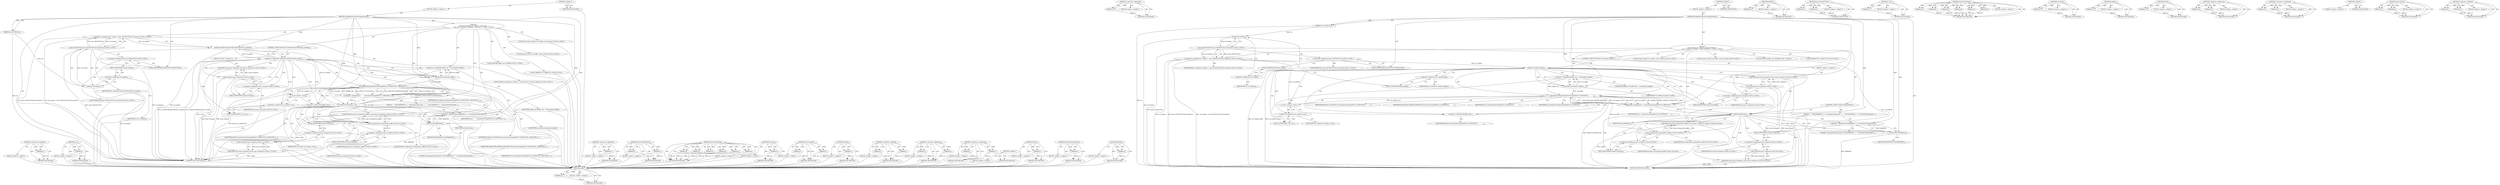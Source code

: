 digraph "FAILED" {
vulnerable_120 [label=<(METHOD,empty)>];
vulnerable_121 [label=<(PARAM,p1)>];
vulnerable_122 [label=<(BLOCK,&lt;empty&gt;,&lt;empty&gt;)>];
vulnerable_123 [label=<(METHOD_RETURN,ANY)>];
vulnerable_146 [label=<(METHOD,&lt;operator&gt;.addressOf)>];
vulnerable_147 [label=<(PARAM,p1)>];
vulnerable_148 [label=<(BLOCK,&lt;empty&gt;,&lt;empty&gt;)>];
vulnerable_149 [label=<(METHOD_RETURN,ANY)>];
vulnerable_6 [label=<(METHOD,&lt;global&gt;)<SUB>1</SUB>>];
vulnerable_7 [label=<(BLOCK,&lt;empty&gt;,&lt;empty&gt;)<SUB>1</SUB>>];
vulnerable_8 [label=<(METHOD,GetAppForProtocolUsingAssocQuery)<SUB>1</SUB>>];
vulnerable_9 [label=<(PARAM,const GURL&amp; url)<SUB>1</SUB>>];
vulnerable_10 [label="<(BLOCK,{
  base::string16 url_scheme = base::ASCIIToUT...,{
  base::string16 url_scheme = base::ASCIIToUT...)<SUB>1</SUB>>"];
vulnerable_11 [label="<(LOCAL,base.string16 url_scheme: base.string16)<SUB>2</SUB>>"];
vulnerable_12 [label="<(&lt;operator&gt;.assignment,url_scheme = base::ASCIIToUTF16(url.scheme()))<SUB>2</SUB>>"];
vulnerable_13 [label="<(IDENTIFIER,url_scheme,url_scheme = base::ASCIIToUTF16(url.scheme()))<SUB>2</SUB>>"];
vulnerable_14 [label="<(base.ASCIIToUTF16,base::ASCIIToUTF16(url.scheme()))<SUB>2</SUB>>"];
vulnerable_15 [label="<(&lt;operator&gt;.fieldAccess,base::ASCIIToUTF16)<SUB>2</SUB>>"];
vulnerable_16 [label="<(IDENTIFIER,base,base::ASCIIToUTF16(url.scheme()))<SUB>2</SUB>>"];
vulnerable_17 [label=<(FIELD_IDENTIFIER,ASCIIToUTF16,ASCIIToUTF16)<SUB>2</SUB>>];
vulnerable_18 [label=<(scheme,url.scheme())<SUB>2</SUB>>];
vulnerable_19 [label=<(&lt;operator&gt;.fieldAccess,url.scheme)<SUB>2</SUB>>];
vulnerable_20 [label=<(IDENTIFIER,url,url.scheme())<SUB>2</SUB>>];
vulnerable_21 [label=<(FIELD_IDENTIFIER,scheme,scheme)<SUB>2</SUB>>];
vulnerable_22 [label=<(CONTROL_STRUCTURE,IF,if (url_scheme.empty()))<SUB>3</SUB>>];
vulnerable_23 [label=<(empty,url_scheme.empty())<SUB>3</SUB>>];
vulnerable_24 [label=<(&lt;operator&gt;.fieldAccess,url_scheme.empty)<SUB>3</SUB>>];
vulnerable_25 [label=<(IDENTIFIER,url_scheme,url_scheme.empty())<SUB>3</SUB>>];
vulnerable_26 [label=<(FIELD_IDENTIFIER,empty,empty)<SUB>3</SUB>>];
vulnerable_27 [label=<(BLOCK,&lt;empty&gt;,&lt;empty&gt;)<SUB>4</SUB>>];
vulnerable_28 [label="<(RETURN,return base::string16();,return base::string16();)<SUB>4</SUB>>"];
vulnerable_29 [label="<(base.string16,base::string16())<SUB>4</SUB>>"];
vulnerable_30 [label="<(&lt;operator&gt;.fieldAccess,base::string16)<SUB>4</SUB>>"];
vulnerable_31 [label="<(IDENTIFIER,base,base::string16())<SUB>4</SUB>>"];
vulnerable_32 [label=<(FIELD_IDENTIFIER,string16,string16)<SUB>4</SUB>>];
vulnerable_33 [label="<(LOCAL,wchar_t[1024] out_buffer: wchar_t[1024])<SUB>6</SUB>>"];
vulnerable_34 [label="<(LOCAL,DWORD buffer_size: DWORD)<SUB>7</SUB>>"];
vulnerable_35 [label=<(&lt;operator&gt;.assignment,buffer_size = arraysize(out_buffer))<SUB>7</SUB>>];
vulnerable_36 [label=<(IDENTIFIER,buffer_size,buffer_size = arraysize(out_buffer))<SUB>7</SUB>>];
vulnerable_37 [label=<(arraysize,arraysize(out_buffer))<SUB>7</SUB>>];
vulnerable_38 [label=<(IDENTIFIER,out_buffer,arraysize(out_buffer))<SUB>7</SUB>>];
vulnerable_39 [label="<(LOCAL,HRESULT hr: HRESULT)<SUB>8</SUB>>"];
vulnerable_40 [label=<(&lt;operator&gt;.assignment,hr = AssocQueryString(ASSOCF_IS_PROTOCOL,
     ...)<SUB>8</SUB>>];
vulnerable_41 [label=<(IDENTIFIER,hr,hr = AssocQueryString(ASSOCF_IS_PROTOCOL,
     ...)<SUB>8</SUB>>];
vulnerable_42 [label=<(AssocQueryString,AssocQueryString(ASSOCF_IS_PROTOCOL,
          ...)<SUB>8</SUB>>];
vulnerable_43 [label=<(IDENTIFIER,ASSOCF_IS_PROTOCOL,AssocQueryString(ASSOCF_IS_PROTOCOL,
          ...)<SUB>8</SUB>>];
vulnerable_44 [label=<(IDENTIFIER,ASSOCSTR_FRIENDLYAPPNAME,AssocQueryString(ASSOCF_IS_PROTOCOL,
          ...)<SUB>9</SUB>>];
vulnerable_45 [label=<(c_str,url_scheme.c_str())<SUB>10</SUB>>];
vulnerable_46 [label=<(&lt;operator&gt;.fieldAccess,url_scheme.c_str)<SUB>10</SUB>>];
vulnerable_47 [label=<(IDENTIFIER,url_scheme,url_scheme.c_str())<SUB>10</SUB>>];
vulnerable_48 [label=<(FIELD_IDENTIFIER,c_str,c_str)<SUB>10</SUB>>];
vulnerable_49 [label=<(IDENTIFIER,NULL,AssocQueryString(ASSOCF_IS_PROTOCOL,
          ...)<SUB>11</SUB>>];
vulnerable_50 [label=<(IDENTIFIER,out_buffer,AssocQueryString(ASSOCF_IS_PROTOCOL,
          ...)<SUB>12</SUB>>];
vulnerable_51 [label=<(&lt;operator&gt;.addressOf,&amp;buffer_size)<SUB>13</SUB>>];
vulnerable_52 [label=<(IDENTIFIER,buffer_size,AssocQueryString(ASSOCF_IS_PROTOCOL,
          ...)<SUB>13</SUB>>];
vulnerable_53 [label=<(CONTROL_STRUCTURE,IF,if (FAILED(hr)))<SUB>14</SUB>>];
vulnerable_54 [label=<(FAILED,FAILED(hr))<SUB>14</SUB>>];
vulnerable_55 [label=<(IDENTIFIER,hr,FAILED(hr))<SUB>14</SUB>>];
vulnerable_56 [label=<(BLOCK,{
     DLOG(WARNING) &lt;&lt; &quot;AssocQueryString faile...,{
     DLOG(WARNING) &lt;&lt; &quot;AssocQueryString faile...)<SUB>14</SUB>>];
vulnerable_57 [label=<(&lt;operator&gt;.shiftLeft,DLOG(WARNING) &lt;&lt; &quot;AssocQueryString failed!&quot;)<SUB>15</SUB>>];
vulnerable_58 [label=<(DLOG,DLOG(WARNING))<SUB>15</SUB>>];
vulnerable_59 [label=<(IDENTIFIER,WARNING,DLOG(WARNING))<SUB>15</SUB>>];
vulnerable_60 [label=<(LITERAL,&quot;AssocQueryString failed!&quot;,DLOG(WARNING) &lt;&lt; &quot;AssocQueryString failed!&quot;)<SUB>15</SUB>>];
vulnerable_61 [label="<(RETURN,return base::string16();,return base::string16();)<SUB>16</SUB>>"];
vulnerable_62 [label="<(base.string16,base::string16())<SUB>16</SUB>>"];
vulnerable_63 [label="<(&lt;operator&gt;.fieldAccess,base::string16)<SUB>16</SUB>>"];
vulnerable_64 [label="<(IDENTIFIER,base,base::string16())<SUB>16</SUB>>"];
vulnerable_65 [label=<(FIELD_IDENTIFIER,string16,string16)<SUB>16</SUB>>];
vulnerable_66 [label="<(RETURN,return base::string16(out_buffer);,return base::string16(out_buffer);)<SUB>18</SUB>>"];
vulnerable_67 [label="<(base.string16,base::string16(out_buffer))<SUB>18</SUB>>"];
vulnerable_68 [label="<(&lt;operator&gt;.fieldAccess,base::string16)<SUB>18</SUB>>"];
vulnerable_69 [label="<(IDENTIFIER,base,base::string16(out_buffer))<SUB>18</SUB>>"];
vulnerable_70 [label=<(FIELD_IDENTIFIER,string16,string16)<SUB>18</SUB>>];
vulnerable_71 [label="<(IDENTIFIER,out_buffer,base::string16(out_buffer))<SUB>18</SUB>>"];
vulnerable_72 [label=<(METHOD_RETURN,string16)<SUB>1</SUB>>];
vulnerable_74 [label=<(METHOD_RETURN,ANY)<SUB>1</SUB>>];
vulnerable_150 [label=<(METHOD,FAILED)>];
vulnerable_151 [label=<(PARAM,p1)>];
vulnerable_152 [label=<(BLOCK,&lt;empty&gt;,&lt;empty&gt;)>];
vulnerable_153 [label=<(METHOD_RETURN,ANY)>];
vulnerable_106 [label=<(METHOD,base.ASCIIToUTF16)>];
vulnerable_107 [label=<(PARAM,p1)>];
vulnerable_108 [label=<(PARAM,p2)>];
vulnerable_109 [label=<(BLOCK,&lt;empty&gt;,&lt;empty&gt;)>];
vulnerable_110 [label=<(METHOD_RETURN,ANY)>];
vulnerable_142 [label=<(METHOD,c_str)>];
vulnerable_143 [label=<(PARAM,p1)>];
vulnerable_144 [label=<(BLOCK,&lt;empty&gt;,&lt;empty&gt;)>];
vulnerable_145 [label=<(METHOD_RETURN,ANY)>];
vulnerable_133 [label=<(METHOD,AssocQueryString)>];
vulnerable_134 [label=<(PARAM,p1)>];
vulnerable_135 [label=<(PARAM,p2)>];
vulnerable_136 [label=<(PARAM,p3)>];
vulnerable_137 [label=<(PARAM,p4)>];
vulnerable_138 [label=<(PARAM,p5)>];
vulnerable_139 [label=<(PARAM,p6)>];
vulnerable_140 [label=<(BLOCK,&lt;empty&gt;,&lt;empty&gt;)>];
vulnerable_141 [label=<(METHOD_RETURN,ANY)>];
vulnerable_129 [label=<(METHOD,arraysize)>];
vulnerable_130 [label=<(PARAM,p1)>];
vulnerable_131 [label=<(BLOCK,&lt;empty&gt;,&lt;empty&gt;)>];
vulnerable_132 [label=<(METHOD_RETURN,ANY)>];
vulnerable_116 [label=<(METHOD,scheme)>];
vulnerable_117 [label=<(PARAM,p1)>];
vulnerable_118 [label=<(BLOCK,&lt;empty&gt;,&lt;empty&gt;)>];
vulnerable_119 [label=<(METHOD_RETURN,ANY)>];
vulnerable_159 [label=<(METHOD,DLOG)>];
vulnerable_160 [label=<(PARAM,p1)>];
vulnerable_161 [label=<(BLOCK,&lt;empty&gt;,&lt;empty&gt;)>];
vulnerable_162 [label=<(METHOD_RETURN,ANY)>];
vulnerable_111 [label=<(METHOD,&lt;operator&gt;.fieldAccess)>];
vulnerable_112 [label=<(PARAM,p1)>];
vulnerable_113 [label=<(PARAM,p2)>];
vulnerable_114 [label=<(BLOCK,&lt;empty&gt;,&lt;empty&gt;)>];
vulnerable_115 [label=<(METHOD_RETURN,ANY)>];
vulnerable_101 [label=<(METHOD,&lt;operator&gt;.assignment)>];
vulnerable_102 [label=<(PARAM,p1)>];
vulnerable_103 [label=<(PARAM,p2)>];
vulnerable_104 [label=<(BLOCK,&lt;empty&gt;,&lt;empty&gt;)>];
vulnerable_105 [label=<(METHOD_RETURN,ANY)>];
vulnerable_95 [label=<(METHOD,&lt;global&gt;)<SUB>1</SUB>>];
vulnerable_96 [label=<(BLOCK,&lt;empty&gt;,&lt;empty&gt;)>];
vulnerable_97 [label=<(METHOD_RETURN,ANY)>];
vulnerable_124 [label=<(METHOD,base.string16)>];
vulnerable_125 [label=<(PARAM,p1)>];
vulnerable_126 [label=<(PARAM,p2)>];
vulnerable_127 [label=<(BLOCK,&lt;empty&gt;,&lt;empty&gt;)>];
vulnerable_128 [label=<(METHOD_RETURN,ANY)>];
vulnerable_154 [label=<(METHOD,&lt;operator&gt;.shiftLeft)>];
vulnerable_155 [label=<(PARAM,p1)>];
vulnerable_156 [label=<(PARAM,p2)>];
vulnerable_157 [label=<(BLOCK,&lt;empty&gt;,&lt;empty&gt;)>];
vulnerable_158 [label=<(METHOD_RETURN,ANY)>];
fixed_119 [label=<(METHOD,&lt;operator&gt;.logicalNot)>];
fixed_120 [label=<(PARAM,p1)>];
fixed_121 [label=<(BLOCK,&lt;empty&gt;,&lt;empty&gt;)>];
fixed_122 [label=<(METHOD_RETURN,ANY)>];
fixed_145 [label=<(METHOD,c_str)>];
fixed_146 [label=<(PARAM,p1)>];
fixed_147 [label=<(BLOCK,&lt;empty&gt;,&lt;empty&gt;)>];
fixed_148 [label=<(METHOD_RETURN,ANY)>];
fixed_6 [label=<(METHOD,&lt;global&gt;)<SUB>1</SUB>>];
fixed_7 [label=<(BLOCK,&lt;empty&gt;,&lt;empty&gt;)<SUB>1</SUB>>];
fixed_8 [label=<(METHOD,GetAppForProtocolUsingAssocQuery)<SUB>1</SUB>>];
fixed_9 [label=<(PARAM,const GURL&amp; url)<SUB>1</SUB>>];
fixed_10 [label="<(BLOCK,{
  const base::string16 url_scheme = base::ASC...,{
  const base::string16 url_scheme = base::ASC...)<SUB>1</SUB>>"];
fixed_11 [label="<(LOCAL,const base.string16 url_scheme: base.string16)<SUB>2</SUB>>"];
fixed_12 [label="<(&lt;operator&gt;.assignment,url_scheme = base::ASCIIToUTF16(url.scheme()))<SUB>2</SUB>>"];
fixed_13 [label="<(IDENTIFIER,url_scheme,url_scheme = base::ASCIIToUTF16(url.scheme()))<SUB>2</SUB>>"];
fixed_14 [label="<(base.ASCIIToUTF16,base::ASCIIToUTF16(url.scheme()))<SUB>2</SUB>>"];
fixed_15 [label="<(&lt;operator&gt;.fieldAccess,base::ASCIIToUTF16)<SUB>2</SUB>>"];
fixed_16 [label="<(IDENTIFIER,base,base::ASCIIToUTF16(url.scheme()))<SUB>2</SUB>>"];
fixed_17 [label=<(FIELD_IDENTIFIER,ASCIIToUTF16,ASCIIToUTF16)<SUB>2</SUB>>];
fixed_18 [label=<(scheme,url.scheme())<SUB>2</SUB>>];
fixed_19 [label=<(&lt;operator&gt;.fieldAccess,url.scheme)<SUB>2</SUB>>];
fixed_20 [label=<(IDENTIFIER,url,url.scheme())<SUB>2</SUB>>];
fixed_21 [label=<(FIELD_IDENTIFIER,scheme,scheme)<SUB>2</SUB>>];
fixed_22 [label=<(CONTROL_STRUCTURE,IF,if (!IsValidCustomProtocol(url_scheme)))<SUB>3</SUB>>];
fixed_23 [label=<(&lt;operator&gt;.logicalNot,!IsValidCustomProtocol(url_scheme))<SUB>3</SUB>>];
fixed_24 [label=<(IsValidCustomProtocol,IsValidCustomProtocol(url_scheme))<SUB>3</SUB>>];
fixed_25 [label=<(IDENTIFIER,url_scheme,IsValidCustomProtocol(url_scheme))<SUB>3</SUB>>];
fixed_26 [label=<(BLOCK,&lt;empty&gt;,&lt;empty&gt;)<SUB>4</SUB>>];
fixed_27 [label="<(RETURN,return base::string16();,return base::string16();)<SUB>4</SUB>>"];
fixed_28 [label="<(base.string16,base::string16())<SUB>4</SUB>>"];
fixed_29 [label="<(&lt;operator&gt;.fieldAccess,base::string16)<SUB>4</SUB>>"];
fixed_30 [label="<(IDENTIFIER,base,base::string16())<SUB>4</SUB>>"];
fixed_31 [label=<(FIELD_IDENTIFIER,string16,string16)<SUB>4</SUB>>];
fixed_32 [label="<(LOCAL,wchar_t[1024] out_buffer: wchar_t[1024])<SUB>6</SUB>>"];
fixed_33 [label="<(LOCAL,DWORD buffer_size: DWORD)<SUB>7</SUB>>"];
fixed_34 [label=<(&lt;operator&gt;.assignment,buffer_size = arraysize(out_buffer))<SUB>7</SUB>>];
fixed_35 [label=<(IDENTIFIER,buffer_size,buffer_size = arraysize(out_buffer))<SUB>7</SUB>>];
fixed_36 [label=<(arraysize,arraysize(out_buffer))<SUB>7</SUB>>];
fixed_37 [label=<(IDENTIFIER,out_buffer,arraysize(out_buffer))<SUB>7</SUB>>];
fixed_38 [label="<(LOCAL,HRESULT hr: HRESULT)<SUB>8</SUB>>"];
fixed_39 [label=<(&lt;operator&gt;.assignment,hr =
      AssocQueryString(ASSOCF_IS_PROTOCOL,...)<SUB>8</SUB>>];
fixed_40 [label=<(IDENTIFIER,hr,hr =
      AssocQueryString(ASSOCF_IS_PROTOCOL,...)<SUB>8</SUB>>];
fixed_41 [label=<(AssocQueryString,AssocQueryString(ASSOCF_IS_PROTOCOL, ASSOCSTR_F...)<SUB>9</SUB>>];
fixed_42 [label=<(IDENTIFIER,ASSOCF_IS_PROTOCOL,AssocQueryString(ASSOCF_IS_PROTOCOL, ASSOCSTR_F...)<SUB>9</SUB>>];
fixed_43 [label=<(IDENTIFIER,ASSOCSTR_FRIENDLYAPPNAME,AssocQueryString(ASSOCF_IS_PROTOCOL, ASSOCSTR_F...)<SUB>9</SUB>>];
fixed_44 [label=<(c_str,url_scheme.c_str())<SUB>10</SUB>>];
fixed_45 [label=<(&lt;operator&gt;.fieldAccess,url_scheme.c_str)<SUB>10</SUB>>];
fixed_46 [label=<(IDENTIFIER,url_scheme,url_scheme.c_str())<SUB>10</SUB>>];
fixed_47 [label=<(FIELD_IDENTIFIER,c_str,c_str)<SUB>10</SUB>>];
fixed_48 [label=<(IDENTIFIER,NULL,AssocQueryString(ASSOCF_IS_PROTOCOL, ASSOCSTR_F...)<SUB>10</SUB>>];
fixed_49 [label=<(IDENTIFIER,out_buffer,AssocQueryString(ASSOCF_IS_PROTOCOL, ASSOCSTR_F...)<SUB>10</SUB>>];
fixed_50 [label=<(&lt;operator&gt;.addressOf,&amp;buffer_size)<SUB>10</SUB>>];
fixed_51 [label=<(IDENTIFIER,buffer_size,AssocQueryString(ASSOCF_IS_PROTOCOL, ASSOCSTR_F...)<SUB>10</SUB>>];
fixed_52 [label=<(CONTROL_STRUCTURE,IF,if (FAILED(hr)))<SUB>11</SUB>>];
fixed_53 [label=<(FAILED,FAILED(hr))<SUB>11</SUB>>];
fixed_54 [label=<(IDENTIFIER,hr,FAILED(hr))<SUB>11</SUB>>];
fixed_55 [label=<(BLOCK,{
     DLOG(WARNING) &lt;&lt; &quot;AssocQueryString faile...,{
     DLOG(WARNING) &lt;&lt; &quot;AssocQueryString faile...)<SUB>11</SUB>>];
fixed_56 [label=<(&lt;operator&gt;.shiftLeft,DLOG(WARNING) &lt;&lt; &quot;AssocQueryString failed!&quot;)<SUB>12</SUB>>];
fixed_57 [label=<(DLOG,DLOG(WARNING))<SUB>12</SUB>>];
fixed_58 [label=<(IDENTIFIER,WARNING,DLOG(WARNING))<SUB>12</SUB>>];
fixed_59 [label=<(LITERAL,&quot;AssocQueryString failed!&quot;,DLOG(WARNING) &lt;&lt; &quot;AssocQueryString failed!&quot;)<SUB>12</SUB>>];
fixed_60 [label="<(RETURN,return base::string16();,return base::string16();)<SUB>13</SUB>>"];
fixed_61 [label="<(base.string16,base::string16())<SUB>13</SUB>>"];
fixed_62 [label="<(&lt;operator&gt;.fieldAccess,base::string16)<SUB>13</SUB>>"];
fixed_63 [label="<(IDENTIFIER,base,base::string16())<SUB>13</SUB>>"];
fixed_64 [label=<(FIELD_IDENTIFIER,string16,string16)<SUB>13</SUB>>];
fixed_65 [label="<(RETURN,return base::string16(out_buffer);,return base::string16(out_buffer);)<SUB>15</SUB>>"];
fixed_66 [label="<(base.string16,base::string16(out_buffer))<SUB>15</SUB>>"];
fixed_67 [label="<(&lt;operator&gt;.fieldAccess,base::string16)<SUB>15</SUB>>"];
fixed_68 [label="<(IDENTIFIER,base,base::string16(out_buffer))<SUB>15</SUB>>"];
fixed_69 [label=<(FIELD_IDENTIFIER,string16,string16)<SUB>15</SUB>>];
fixed_70 [label="<(IDENTIFIER,out_buffer,base::string16(out_buffer))<SUB>15</SUB>>"];
fixed_71 [label=<(METHOD_RETURN,string16)<SUB>1</SUB>>];
fixed_73 [label=<(METHOD_RETURN,ANY)<SUB>1</SUB>>];
fixed_149 [label=<(METHOD,&lt;operator&gt;.addressOf)>];
fixed_150 [label=<(PARAM,p1)>];
fixed_151 [label=<(BLOCK,&lt;empty&gt;,&lt;empty&gt;)>];
fixed_152 [label=<(METHOD_RETURN,ANY)>];
fixed_105 [label=<(METHOD,base.ASCIIToUTF16)>];
fixed_106 [label=<(PARAM,p1)>];
fixed_107 [label=<(PARAM,p2)>];
fixed_108 [label=<(BLOCK,&lt;empty&gt;,&lt;empty&gt;)>];
fixed_109 [label=<(METHOD_RETURN,ANY)>];
fixed_136 [label=<(METHOD,AssocQueryString)>];
fixed_137 [label=<(PARAM,p1)>];
fixed_138 [label=<(PARAM,p2)>];
fixed_139 [label=<(PARAM,p3)>];
fixed_140 [label=<(PARAM,p4)>];
fixed_141 [label=<(PARAM,p5)>];
fixed_142 [label=<(PARAM,p6)>];
fixed_143 [label=<(BLOCK,&lt;empty&gt;,&lt;empty&gt;)>];
fixed_144 [label=<(METHOD_RETURN,ANY)>];
fixed_132 [label=<(METHOD,arraysize)>];
fixed_133 [label=<(PARAM,p1)>];
fixed_134 [label=<(BLOCK,&lt;empty&gt;,&lt;empty&gt;)>];
fixed_135 [label=<(METHOD_RETURN,ANY)>];
fixed_127 [label=<(METHOD,base.string16)>];
fixed_128 [label=<(PARAM,p1)>];
fixed_129 [label=<(PARAM,p2)>];
fixed_130 [label=<(BLOCK,&lt;empty&gt;,&lt;empty&gt;)>];
fixed_131 [label=<(METHOD_RETURN,ANY)>];
fixed_115 [label=<(METHOD,scheme)>];
fixed_116 [label=<(PARAM,p1)>];
fixed_117 [label=<(BLOCK,&lt;empty&gt;,&lt;empty&gt;)>];
fixed_118 [label=<(METHOD_RETURN,ANY)>];
fixed_157 [label=<(METHOD,&lt;operator&gt;.shiftLeft)>];
fixed_158 [label=<(PARAM,p1)>];
fixed_159 [label=<(PARAM,p2)>];
fixed_160 [label=<(BLOCK,&lt;empty&gt;,&lt;empty&gt;)>];
fixed_161 [label=<(METHOD_RETURN,ANY)>];
fixed_110 [label=<(METHOD,&lt;operator&gt;.fieldAccess)>];
fixed_111 [label=<(PARAM,p1)>];
fixed_112 [label=<(PARAM,p2)>];
fixed_113 [label=<(BLOCK,&lt;empty&gt;,&lt;empty&gt;)>];
fixed_114 [label=<(METHOD_RETURN,ANY)>];
fixed_100 [label=<(METHOD,&lt;operator&gt;.assignment)>];
fixed_101 [label=<(PARAM,p1)>];
fixed_102 [label=<(PARAM,p2)>];
fixed_103 [label=<(BLOCK,&lt;empty&gt;,&lt;empty&gt;)>];
fixed_104 [label=<(METHOD_RETURN,ANY)>];
fixed_94 [label=<(METHOD,&lt;global&gt;)<SUB>1</SUB>>];
fixed_95 [label=<(BLOCK,&lt;empty&gt;,&lt;empty&gt;)>];
fixed_96 [label=<(METHOD_RETURN,ANY)>];
fixed_162 [label=<(METHOD,DLOG)>];
fixed_163 [label=<(PARAM,p1)>];
fixed_164 [label=<(BLOCK,&lt;empty&gt;,&lt;empty&gt;)>];
fixed_165 [label=<(METHOD_RETURN,ANY)>];
fixed_123 [label=<(METHOD,IsValidCustomProtocol)>];
fixed_124 [label=<(PARAM,p1)>];
fixed_125 [label=<(BLOCK,&lt;empty&gt;,&lt;empty&gt;)>];
fixed_126 [label=<(METHOD_RETURN,ANY)>];
fixed_153 [label=<(METHOD,FAILED)>];
fixed_154 [label=<(PARAM,p1)>];
fixed_155 [label=<(BLOCK,&lt;empty&gt;,&lt;empty&gt;)>];
fixed_156 [label=<(METHOD_RETURN,ANY)>];
vulnerable_120 -> vulnerable_121  [key=0, label="AST: "];
vulnerable_120 -> vulnerable_121  [key=1, label="DDG: "];
vulnerable_120 -> vulnerable_122  [key=0, label="AST: "];
vulnerable_120 -> vulnerable_123  [key=0, label="AST: "];
vulnerable_120 -> vulnerable_123  [key=1, label="CFG: "];
vulnerable_121 -> vulnerable_123  [key=0, label="DDG: p1"];
vulnerable_146 -> vulnerable_147  [key=0, label="AST: "];
vulnerable_146 -> vulnerable_147  [key=1, label="DDG: "];
vulnerable_146 -> vulnerable_148  [key=0, label="AST: "];
vulnerable_146 -> vulnerable_149  [key=0, label="AST: "];
vulnerable_146 -> vulnerable_149  [key=1, label="CFG: "];
vulnerable_147 -> vulnerable_149  [key=0, label="DDG: p1"];
vulnerable_6 -> vulnerable_7  [key=0, label="AST: "];
vulnerable_6 -> vulnerable_74  [key=0, label="AST: "];
vulnerable_6 -> vulnerable_74  [key=1, label="CFG: "];
vulnerable_7 -> vulnerable_8  [key=0, label="AST: "];
vulnerable_8 -> vulnerable_9  [key=0, label="AST: "];
vulnerable_8 -> vulnerable_9  [key=1, label="DDG: "];
vulnerable_8 -> vulnerable_10  [key=0, label="AST: "];
vulnerable_8 -> vulnerable_72  [key=0, label="AST: "];
vulnerable_8 -> vulnerable_17  [key=0, label="CFG: "];
vulnerable_8 -> vulnerable_37  [key=0, label="DDG: "];
vulnerable_8 -> vulnerable_42  [key=0, label="DDG: "];
vulnerable_8 -> vulnerable_54  [key=0, label="DDG: "];
vulnerable_8 -> vulnerable_67  [key=0, label="DDG: "];
vulnerable_8 -> vulnerable_57  [key=0, label="DDG: "];
vulnerable_8 -> vulnerable_58  [key=0, label="DDG: "];
vulnerable_9 -> vulnerable_72  [key=0, label="DDG: url"];
vulnerable_9 -> vulnerable_18  [key=0, label="DDG: url"];
vulnerable_10 -> vulnerable_11  [key=0, label="AST: "];
vulnerable_10 -> vulnerable_12  [key=0, label="AST: "];
vulnerable_10 -> vulnerable_22  [key=0, label="AST: "];
vulnerable_10 -> vulnerable_33  [key=0, label="AST: "];
vulnerable_10 -> vulnerable_34  [key=0, label="AST: "];
vulnerable_10 -> vulnerable_35  [key=0, label="AST: "];
vulnerable_10 -> vulnerable_39  [key=0, label="AST: "];
vulnerable_10 -> vulnerable_40  [key=0, label="AST: "];
vulnerable_10 -> vulnerable_53  [key=0, label="AST: "];
vulnerable_10 -> vulnerable_66  [key=0, label="AST: "];
vulnerable_12 -> vulnerable_13  [key=0, label="AST: "];
vulnerable_12 -> vulnerable_14  [key=0, label="AST: "];
vulnerable_12 -> vulnerable_26  [key=0, label="CFG: "];
vulnerable_12 -> vulnerable_72  [key=0, label="DDG: url_scheme"];
vulnerable_12 -> vulnerable_72  [key=1, label="DDG: base::ASCIIToUTF16(url.scheme())"];
vulnerable_12 -> vulnerable_72  [key=2, label="DDG: url_scheme = base::ASCIIToUTF16(url.scheme())"];
vulnerable_12 -> vulnerable_23  [key=0, label="DDG: url_scheme"];
vulnerable_12 -> vulnerable_45  [key=0, label="DDG: url_scheme"];
vulnerable_14 -> vulnerable_15  [key=0, label="AST: "];
vulnerable_14 -> vulnerable_18  [key=0, label="AST: "];
vulnerable_14 -> vulnerable_12  [key=0, label="CFG: "];
vulnerable_14 -> vulnerable_12  [key=1, label="DDG: base::ASCIIToUTF16"];
vulnerable_14 -> vulnerable_12  [key=2, label="DDG: url.scheme()"];
vulnerable_14 -> vulnerable_72  [key=0, label="DDG: base::ASCIIToUTF16"];
vulnerable_14 -> vulnerable_72  [key=1, label="DDG: url.scheme()"];
vulnerable_15 -> vulnerable_16  [key=0, label="AST: "];
vulnerable_15 -> vulnerable_17  [key=0, label="AST: "];
vulnerable_15 -> vulnerable_21  [key=0, label="CFG: "];
vulnerable_17 -> vulnerable_15  [key=0, label="CFG: "];
vulnerable_18 -> vulnerable_19  [key=0, label="AST: "];
vulnerable_18 -> vulnerable_14  [key=0, label="CFG: "];
vulnerable_18 -> vulnerable_14  [key=1, label="DDG: url.scheme"];
vulnerable_18 -> vulnerable_72  [key=0, label="DDG: url.scheme"];
vulnerable_19 -> vulnerable_20  [key=0, label="AST: "];
vulnerable_19 -> vulnerable_21  [key=0, label="AST: "];
vulnerable_19 -> vulnerable_18  [key=0, label="CFG: "];
vulnerable_21 -> vulnerable_19  [key=0, label="CFG: "];
vulnerable_22 -> vulnerable_23  [key=0, label="AST: "];
vulnerable_22 -> vulnerable_27  [key=0, label="AST: "];
vulnerable_23 -> vulnerable_24  [key=0, label="AST: "];
vulnerable_23 -> vulnerable_32  [key=0, label="CFG: "];
vulnerable_23 -> vulnerable_32  [key=1, label="CDG: "];
vulnerable_23 -> vulnerable_37  [key=0, label="CFG: "];
vulnerable_23 -> vulnerable_37  [key=1, label="CDG: "];
vulnerable_23 -> vulnerable_72  [key=0, label="DDG: url_scheme.empty"];
vulnerable_23 -> vulnerable_72  [key=1, label="DDG: url_scheme.empty()"];
vulnerable_23 -> vulnerable_30  [key=0, label="CDG: "];
vulnerable_23 -> vulnerable_48  [key=0, label="CDG: "];
vulnerable_23 -> vulnerable_42  [key=0, label="CDG: "];
vulnerable_23 -> vulnerable_51  [key=0, label="CDG: "];
vulnerable_23 -> vulnerable_28  [key=0, label="CDG: "];
vulnerable_23 -> vulnerable_46  [key=0, label="CDG: "];
vulnerable_23 -> vulnerable_45  [key=0, label="CDG: "];
vulnerable_23 -> vulnerable_40  [key=0, label="CDG: "];
vulnerable_23 -> vulnerable_29  [key=0, label="CDG: "];
vulnerable_23 -> vulnerable_35  [key=0, label="CDG: "];
vulnerable_23 -> vulnerable_54  [key=0, label="CDG: "];
vulnerable_24 -> vulnerable_25  [key=0, label="AST: "];
vulnerable_24 -> vulnerable_26  [key=0, label="AST: "];
vulnerable_24 -> vulnerable_23  [key=0, label="CFG: "];
vulnerable_26 -> vulnerable_24  [key=0, label="CFG: "];
vulnerable_27 -> vulnerable_28  [key=0, label="AST: "];
vulnerable_28 -> vulnerable_29  [key=0, label="AST: "];
vulnerable_28 -> vulnerable_72  [key=0, label="CFG: "];
vulnerable_28 -> vulnerable_72  [key=1, label="DDG: &lt;RET&gt;"];
vulnerable_29 -> vulnerable_30  [key=0, label="AST: "];
vulnerable_29 -> vulnerable_28  [key=0, label="CFG: "];
vulnerable_29 -> vulnerable_28  [key=1, label="DDG: base::string16()"];
vulnerable_29 -> vulnerable_72  [key=0, label="DDG: base::string16"];
vulnerable_29 -> vulnerable_72  [key=1, label="DDG: base::string16()"];
vulnerable_30 -> vulnerable_31  [key=0, label="AST: "];
vulnerable_30 -> vulnerable_32  [key=0, label="AST: "];
vulnerable_30 -> vulnerable_29  [key=0, label="CFG: "];
vulnerable_32 -> vulnerable_30  [key=0, label="CFG: "];
vulnerable_35 -> vulnerable_36  [key=0, label="AST: "];
vulnerable_35 -> vulnerable_37  [key=0, label="AST: "];
vulnerable_35 -> vulnerable_48  [key=0, label="CFG: "];
vulnerable_35 -> vulnerable_42  [key=0, label="DDG: buffer_size"];
vulnerable_37 -> vulnerable_38  [key=0, label="AST: "];
vulnerable_37 -> vulnerable_35  [key=0, label="CFG: "];
vulnerable_37 -> vulnerable_35  [key=1, label="DDG: out_buffer"];
vulnerable_37 -> vulnerable_42  [key=0, label="DDG: out_buffer"];
vulnerable_40 -> vulnerable_41  [key=0, label="AST: "];
vulnerable_40 -> vulnerable_42  [key=0, label="AST: "];
vulnerable_40 -> vulnerable_54  [key=0, label="CFG: "];
vulnerable_40 -> vulnerable_54  [key=1, label="DDG: hr"];
vulnerable_42 -> vulnerable_43  [key=0, label="AST: "];
vulnerable_42 -> vulnerable_44  [key=0, label="AST: "];
vulnerable_42 -> vulnerable_45  [key=0, label="AST: "];
vulnerable_42 -> vulnerable_49  [key=0, label="AST: "];
vulnerable_42 -> vulnerable_50  [key=0, label="AST: "];
vulnerable_42 -> vulnerable_51  [key=0, label="AST: "];
vulnerable_42 -> vulnerable_40  [key=0, label="CFG: "];
vulnerable_42 -> vulnerable_40  [key=1, label="DDG: ASSOCSTR_FRIENDLYAPPNAME"];
vulnerable_42 -> vulnerable_40  [key=2, label="DDG: url_scheme.c_str()"];
vulnerable_42 -> vulnerable_40  [key=3, label="DDG: NULL"];
vulnerable_42 -> vulnerable_40  [key=4, label="DDG: out_buffer"];
vulnerable_42 -> vulnerable_40  [key=5, label="DDG: &amp;buffer_size"];
vulnerable_42 -> vulnerable_40  [key=6, label="DDG: ASSOCF_IS_PROTOCOL"];
vulnerable_42 -> vulnerable_72  [key=0, label="DDG: ASSOCF_IS_PROTOCOL"];
vulnerable_42 -> vulnerable_67  [key=0, label="DDG: out_buffer"];
vulnerable_45 -> vulnerable_46  [key=0, label="AST: "];
vulnerable_45 -> vulnerable_51  [key=0, label="CFG: "];
vulnerable_45 -> vulnerable_42  [key=0, label="DDG: url_scheme.c_str"];
vulnerable_46 -> vulnerable_47  [key=0, label="AST: "];
vulnerable_46 -> vulnerable_48  [key=0, label="AST: "];
vulnerable_46 -> vulnerable_45  [key=0, label="CFG: "];
vulnerable_48 -> vulnerable_46  [key=0, label="CFG: "];
vulnerable_51 -> vulnerable_52  [key=0, label="AST: "];
vulnerable_51 -> vulnerable_42  [key=0, label="CFG: "];
vulnerable_53 -> vulnerable_54  [key=0, label="AST: "];
vulnerable_53 -> vulnerable_56  [key=0, label="AST: "];
vulnerable_54 -> vulnerable_55  [key=0, label="AST: "];
vulnerable_54 -> vulnerable_58  [key=0, label="CFG: "];
vulnerable_54 -> vulnerable_58  [key=1, label="CDG: "];
vulnerable_54 -> vulnerable_70  [key=0, label="CFG: "];
vulnerable_54 -> vulnerable_70  [key=1, label="CDG: "];
vulnerable_54 -> vulnerable_68  [key=0, label="CDG: "];
vulnerable_54 -> vulnerable_61  [key=0, label="CDG: "];
vulnerable_54 -> vulnerable_57  [key=0, label="CDG: "];
vulnerable_54 -> vulnerable_66  [key=0, label="CDG: "];
vulnerable_54 -> vulnerable_67  [key=0, label="CDG: "];
vulnerable_54 -> vulnerable_63  [key=0, label="CDG: "];
vulnerable_54 -> vulnerable_65  [key=0, label="CDG: "];
vulnerable_54 -> vulnerable_62  [key=0, label="CDG: "];
vulnerable_56 -> vulnerable_57  [key=0, label="AST: "];
vulnerable_56 -> vulnerable_61  [key=0, label="AST: "];
vulnerable_57 -> vulnerable_58  [key=0, label="AST: "];
vulnerable_57 -> vulnerable_60  [key=0, label="AST: "];
vulnerable_57 -> vulnerable_65  [key=0, label="CFG: "];
vulnerable_58 -> vulnerable_59  [key=0, label="AST: "];
vulnerable_58 -> vulnerable_57  [key=0, label="CFG: "];
vulnerable_58 -> vulnerable_57  [key=1, label="DDG: WARNING"];
vulnerable_58 -> vulnerable_72  [key=0, label="DDG: WARNING"];
vulnerable_61 -> vulnerable_62  [key=0, label="AST: "];
vulnerable_61 -> vulnerable_72  [key=0, label="CFG: "];
vulnerable_61 -> vulnerable_72  [key=1, label="DDG: &lt;RET&gt;"];
vulnerable_62 -> vulnerable_63  [key=0, label="AST: "];
vulnerable_62 -> vulnerable_61  [key=0, label="CFG: "];
vulnerable_62 -> vulnerable_61  [key=1, label="DDG: base::string16()"];
vulnerable_63 -> vulnerable_64  [key=0, label="AST: "];
vulnerable_63 -> vulnerable_65  [key=0, label="AST: "];
vulnerable_63 -> vulnerable_62  [key=0, label="CFG: "];
vulnerable_65 -> vulnerable_63  [key=0, label="CFG: "];
vulnerable_66 -> vulnerable_67  [key=0, label="AST: "];
vulnerable_66 -> vulnerable_72  [key=0, label="CFG: "];
vulnerable_66 -> vulnerable_72  [key=1, label="DDG: &lt;RET&gt;"];
vulnerable_67 -> vulnerable_68  [key=0, label="AST: "];
vulnerable_67 -> vulnerable_71  [key=0, label="AST: "];
vulnerable_67 -> vulnerable_66  [key=0, label="CFG: "];
vulnerable_67 -> vulnerable_66  [key=1, label="DDG: base::string16(out_buffer)"];
vulnerable_68 -> vulnerable_69  [key=0, label="AST: "];
vulnerable_68 -> vulnerable_70  [key=0, label="AST: "];
vulnerable_68 -> vulnerable_67  [key=0, label="CFG: "];
vulnerable_70 -> vulnerable_68  [key=0, label="CFG: "];
vulnerable_150 -> vulnerable_151  [key=0, label="AST: "];
vulnerable_150 -> vulnerable_151  [key=1, label="DDG: "];
vulnerable_150 -> vulnerable_152  [key=0, label="AST: "];
vulnerable_150 -> vulnerable_153  [key=0, label="AST: "];
vulnerable_150 -> vulnerable_153  [key=1, label="CFG: "];
vulnerable_151 -> vulnerable_153  [key=0, label="DDG: p1"];
vulnerable_106 -> vulnerable_107  [key=0, label="AST: "];
vulnerable_106 -> vulnerable_107  [key=1, label="DDG: "];
vulnerable_106 -> vulnerable_109  [key=0, label="AST: "];
vulnerable_106 -> vulnerable_108  [key=0, label="AST: "];
vulnerable_106 -> vulnerable_108  [key=1, label="DDG: "];
vulnerable_106 -> vulnerable_110  [key=0, label="AST: "];
vulnerable_106 -> vulnerable_110  [key=1, label="CFG: "];
vulnerable_107 -> vulnerable_110  [key=0, label="DDG: p1"];
vulnerable_108 -> vulnerable_110  [key=0, label="DDG: p2"];
vulnerable_142 -> vulnerable_143  [key=0, label="AST: "];
vulnerable_142 -> vulnerable_143  [key=1, label="DDG: "];
vulnerable_142 -> vulnerable_144  [key=0, label="AST: "];
vulnerable_142 -> vulnerable_145  [key=0, label="AST: "];
vulnerable_142 -> vulnerable_145  [key=1, label="CFG: "];
vulnerable_143 -> vulnerable_145  [key=0, label="DDG: p1"];
vulnerable_133 -> vulnerable_134  [key=0, label="AST: "];
vulnerable_133 -> vulnerable_134  [key=1, label="DDG: "];
vulnerable_133 -> vulnerable_140  [key=0, label="AST: "];
vulnerable_133 -> vulnerable_135  [key=0, label="AST: "];
vulnerable_133 -> vulnerable_135  [key=1, label="DDG: "];
vulnerable_133 -> vulnerable_141  [key=0, label="AST: "];
vulnerable_133 -> vulnerable_141  [key=1, label="CFG: "];
vulnerable_133 -> vulnerable_136  [key=0, label="AST: "];
vulnerable_133 -> vulnerable_136  [key=1, label="DDG: "];
vulnerable_133 -> vulnerable_137  [key=0, label="AST: "];
vulnerable_133 -> vulnerable_137  [key=1, label="DDG: "];
vulnerable_133 -> vulnerable_138  [key=0, label="AST: "];
vulnerable_133 -> vulnerable_138  [key=1, label="DDG: "];
vulnerable_133 -> vulnerable_139  [key=0, label="AST: "];
vulnerable_133 -> vulnerable_139  [key=1, label="DDG: "];
vulnerable_134 -> vulnerable_141  [key=0, label="DDG: p1"];
vulnerable_135 -> vulnerable_141  [key=0, label="DDG: p2"];
vulnerable_136 -> vulnerable_141  [key=0, label="DDG: p3"];
vulnerable_137 -> vulnerable_141  [key=0, label="DDG: p4"];
vulnerable_138 -> vulnerable_141  [key=0, label="DDG: p5"];
vulnerable_139 -> vulnerable_141  [key=0, label="DDG: p6"];
vulnerable_129 -> vulnerable_130  [key=0, label="AST: "];
vulnerable_129 -> vulnerable_130  [key=1, label="DDG: "];
vulnerable_129 -> vulnerable_131  [key=0, label="AST: "];
vulnerable_129 -> vulnerable_132  [key=0, label="AST: "];
vulnerable_129 -> vulnerable_132  [key=1, label="CFG: "];
vulnerable_130 -> vulnerable_132  [key=0, label="DDG: p1"];
vulnerable_116 -> vulnerable_117  [key=0, label="AST: "];
vulnerable_116 -> vulnerable_117  [key=1, label="DDG: "];
vulnerable_116 -> vulnerable_118  [key=0, label="AST: "];
vulnerable_116 -> vulnerable_119  [key=0, label="AST: "];
vulnerable_116 -> vulnerable_119  [key=1, label="CFG: "];
vulnerable_117 -> vulnerable_119  [key=0, label="DDG: p1"];
vulnerable_159 -> vulnerable_160  [key=0, label="AST: "];
vulnerable_159 -> vulnerable_160  [key=1, label="DDG: "];
vulnerable_159 -> vulnerable_161  [key=0, label="AST: "];
vulnerable_159 -> vulnerable_162  [key=0, label="AST: "];
vulnerable_159 -> vulnerable_162  [key=1, label="CFG: "];
vulnerable_160 -> vulnerable_162  [key=0, label="DDG: p1"];
vulnerable_111 -> vulnerable_112  [key=0, label="AST: "];
vulnerable_111 -> vulnerable_112  [key=1, label="DDG: "];
vulnerable_111 -> vulnerable_114  [key=0, label="AST: "];
vulnerable_111 -> vulnerable_113  [key=0, label="AST: "];
vulnerable_111 -> vulnerable_113  [key=1, label="DDG: "];
vulnerable_111 -> vulnerable_115  [key=0, label="AST: "];
vulnerable_111 -> vulnerable_115  [key=1, label="CFG: "];
vulnerable_112 -> vulnerable_115  [key=0, label="DDG: p1"];
vulnerable_113 -> vulnerable_115  [key=0, label="DDG: p2"];
vulnerable_101 -> vulnerable_102  [key=0, label="AST: "];
vulnerable_101 -> vulnerable_102  [key=1, label="DDG: "];
vulnerable_101 -> vulnerable_104  [key=0, label="AST: "];
vulnerable_101 -> vulnerable_103  [key=0, label="AST: "];
vulnerable_101 -> vulnerable_103  [key=1, label="DDG: "];
vulnerable_101 -> vulnerable_105  [key=0, label="AST: "];
vulnerable_101 -> vulnerable_105  [key=1, label="CFG: "];
vulnerable_102 -> vulnerable_105  [key=0, label="DDG: p1"];
vulnerable_103 -> vulnerable_105  [key=0, label="DDG: p2"];
vulnerable_95 -> vulnerable_96  [key=0, label="AST: "];
vulnerable_95 -> vulnerable_97  [key=0, label="AST: "];
vulnerable_95 -> vulnerable_97  [key=1, label="CFG: "];
vulnerable_124 -> vulnerable_125  [key=0, label="AST: "];
vulnerable_124 -> vulnerable_125  [key=1, label="DDG: "];
vulnerable_124 -> vulnerable_127  [key=0, label="AST: "];
vulnerable_124 -> vulnerable_126  [key=0, label="AST: "];
vulnerable_124 -> vulnerable_126  [key=1, label="DDG: "];
vulnerable_124 -> vulnerable_128  [key=0, label="AST: "];
vulnerable_124 -> vulnerable_128  [key=1, label="CFG: "];
vulnerable_125 -> vulnerable_128  [key=0, label="DDG: p1"];
vulnerable_126 -> vulnerable_128  [key=0, label="DDG: p2"];
vulnerable_154 -> vulnerable_155  [key=0, label="AST: "];
vulnerable_154 -> vulnerable_155  [key=1, label="DDG: "];
vulnerable_154 -> vulnerable_157  [key=0, label="AST: "];
vulnerable_154 -> vulnerable_156  [key=0, label="AST: "];
vulnerable_154 -> vulnerable_156  [key=1, label="DDG: "];
vulnerable_154 -> vulnerable_158  [key=0, label="AST: "];
vulnerable_154 -> vulnerable_158  [key=1, label="CFG: "];
vulnerable_155 -> vulnerable_158  [key=0, label="DDG: p1"];
vulnerable_156 -> vulnerable_158  [key=0, label="DDG: p2"];
fixed_119 -> fixed_120  [key=0, label="AST: "];
fixed_119 -> fixed_120  [key=1, label="DDG: "];
fixed_119 -> fixed_121  [key=0, label="AST: "];
fixed_119 -> fixed_122  [key=0, label="AST: "];
fixed_119 -> fixed_122  [key=1, label="CFG: "];
fixed_120 -> fixed_122  [key=0, label="DDG: p1"];
fixed_121 -> vulnerable_120  [key=0];
fixed_122 -> vulnerable_120  [key=0];
fixed_145 -> fixed_146  [key=0, label="AST: "];
fixed_145 -> fixed_146  [key=1, label="DDG: "];
fixed_145 -> fixed_147  [key=0, label="AST: "];
fixed_145 -> fixed_148  [key=0, label="AST: "];
fixed_145 -> fixed_148  [key=1, label="CFG: "];
fixed_146 -> fixed_148  [key=0, label="DDG: p1"];
fixed_147 -> vulnerable_120  [key=0];
fixed_148 -> vulnerable_120  [key=0];
fixed_6 -> fixed_7  [key=0, label="AST: "];
fixed_6 -> fixed_73  [key=0, label="AST: "];
fixed_6 -> fixed_73  [key=1, label="CFG: "];
fixed_7 -> fixed_8  [key=0, label="AST: "];
fixed_8 -> fixed_9  [key=0, label="AST: "];
fixed_8 -> fixed_9  [key=1, label="DDG: "];
fixed_8 -> fixed_10  [key=0, label="AST: "];
fixed_8 -> fixed_71  [key=0, label="AST: "];
fixed_8 -> fixed_17  [key=0, label="CFG: "];
fixed_8 -> fixed_36  [key=0, label="DDG: "];
fixed_8 -> fixed_41  [key=0, label="DDG: "];
fixed_8 -> fixed_53  [key=0, label="DDG: "];
fixed_8 -> fixed_66  [key=0, label="DDG: "];
fixed_8 -> fixed_24  [key=0, label="DDG: "];
fixed_8 -> fixed_56  [key=0, label="DDG: "];
fixed_8 -> fixed_57  [key=0, label="DDG: "];
fixed_9 -> fixed_71  [key=0, label="DDG: url"];
fixed_9 -> fixed_18  [key=0, label="DDG: url"];
fixed_10 -> fixed_11  [key=0, label="AST: "];
fixed_10 -> fixed_12  [key=0, label="AST: "];
fixed_10 -> fixed_22  [key=0, label="AST: "];
fixed_10 -> fixed_32  [key=0, label="AST: "];
fixed_10 -> fixed_33  [key=0, label="AST: "];
fixed_10 -> fixed_34  [key=0, label="AST: "];
fixed_10 -> fixed_38  [key=0, label="AST: "];
fixed_10 -> fixed_39  [key=0, label="AST: "];
fixed_10 -> fixed_52  [key=0, label="AST: "];
fixed_10 -> fixed_65  [key=0, label="AST: "];
fixed_11 -> vulnerable_120  [key=0];
fixed_12 -> fixed_13  [key=0, label="AST: "];
fixed_12 -> fixed_14  [key=0, label="AST: "];
fixed_12 -> fixed_24  [key=0, label="CFG: "];
fixed_12 -> fixed_24  [key=1, label="DDG: url_scheme"];
fixed_12 -> fixed_71  [key=0, label="DDG: base::ASCIIToUTF16(url.scheme())"];
fixed_12 -> fixed_71  [key=1, label="DDG: url_scheme = base::ASCIIToUTF16(url.scheme())"];
fixed_13 -> vulnerable_120  [key=0];
fixed_14 -> fixed_15  [key=0, label="AST: "];
fixed_14 -> fixed_18  [key=0, label="AST: "];
fixed_14 -> fixed_12  [key=0, label="CFG: "];
fixed_14 -> fixed_12  [key=1, label="DDG: base::ASCIIToUTF16"];
fixed_14 -> fixed_12  [key=2, label="DDG: url.scheme()"];
fixed_14 -> fixed_71  [key=0, label="DDG: base::ASCIIToUTF16"];
fixed_14 -> fixed_71  [key=1, label="DDG: url.scheme()"];
fixed_15 -> fixed_16  [key=0, label="AST: "];
fixed_15 -> fixed_17  [key=0, label="AST: "];
fixed_15 -> fixed_21  [key=0, label="CFG: "];
fixed_16 -> vulnerable_120  [key=0];
fixed_17 -> fixed_15  [key=0, label="CFG: "];
fixed_18 -> fixed_19  [key=0, label="AST: "];
fixed_18 -> fixed_14  [key=0, label="CFG: "];
fixed_18 -> fixed_14  [key=1, label="DDG: url.scheme"];
fixed_18 -> fixed_71  [key=0, label="DDG: url.scheme"];
fixed_19 -> fixed_20  [key=0, label="AST: "];
fixed_19 -> fixed_21  [key=0, label="AST: "];
fixed_19 -> fixed_18  [key=0, label="CFG: "];
fixed_20 -> vulnerable_120  [key=0];
fixed_21 -> fixed_19  [key=0, label="CFG: "];
fixed_22 -> fixed_23  [key=0, label="AST: "];
fixed_22 -> fixed_26  [key=0, label="AST: "];
fixed_23 -> fixed_24  [key=0, label="AST: "];
fixed_23 -> fixed_31  [key=0, label="CFG: "];
fixed_23 -> fixed_31  [key=1, label="CDG: "];
fixed_23 -> fixed_36  [key=0, label="CFG: "];
fixed_23 -> fixed_36  [key=1, label="CDG: "];
fixed_23 -> fixed_71  [key=0, label="DDG: IsValidCustomProtocol(url_scheme)"];
fixed_23 -> fixed_71  [key=1, label="DDG: !IsValidCustomProtocol(url_scheme)"];
fixed_23 -> fixed_47  [key=0, label="CDG: "];
fixed_23 -> fixed_34  [key=0, label="CDG: "];
fixed_23 -> fixed_28  [key=0, label="CDG: "];
fixed_23 -> fixed_53  [key=0, label="CDG: "];
fixed_23 -> fixed_41  [key=0, label="CDG: "];
fixed_23 -> fixed_45  [key=0, label="CDG: "];
fixed_23 -> fixed_27  [key=0, label="CDG: "];
fixed_23 -> fixed_29  [key=0, label="CDG: "];
fixed_23 -> fixed_50  [key=0, label="CDG: "];
fixed_23 -> fixed_44  [key=0, label="CDG: "];
fixed_23 -> fixed_39  [key=0, label="CDG: "];
fixed_24 -> fixed_25  [key=0, label="AST: "];
fixed_24 -> fixed_23  [key=0, label="CFG: "];
fixed_24 -> fixed_23  [key=1, label="DDG: url_scheme"];
fixed_24 -> fixed_71  [key=0, label="DDG: url_scheme"];
fixed_24 -> fixed_44  [key=0, label="DDG: url_scheme"];
fixed_25 -> vulnerable_120  [key=0];
fixed_26 -> fixed_27  [key=0, label="AST: "];
fixed_27 -> fixed_28  [key=0, label="AST: "];
fixed_27 -> fixed_71  [key=0, label="CFG: "];
fixed_27 -> fixed_71  [key=1, label="DDG: &lt;RET&gt;"];
fixed_28 -> fixed_29  [key=0, label="AST: "];
fixed_28 -> fixed_27  [key=0, label="CFG: "];
fixed_28 -> fixed_27  [key=1, label="DDG: base::string16()"];
fixed_28 -> fixed_71  [key=0, label="DDG: base::string16"];
fixed_28 -> fixed_71  [key=1, label="DDG: base::string16()"];
fixed_29 -> fixed_30  [key=0, label="AST: "];
fixed_29 -> fixed_31  [key=0, label="AST: "];
fixed_29 -> fixed_28  [key=0, label="CFG: "];
fixed_30 -> vulnerable_120  [key=0];
fixed_31 -> fixed_29  [key=0, label="CFG: "];
fixed_32 -> vulnerable_120  [key=0];
fixed_33 -> vulnerable_120  [key=0];
fixed_34 -> fixed_35  [key=0, label="AST: "];
fixed_34 -> fixed_36  [key=0, label="AST: "];
fixed_34 -> fixed_47  [key=0, label="CFG: "];
fixed_34 -> fixed_41  [key=0, label="DDG: buffer_size"];
fixed_35 -> vulnerable_120  [key=0];
fixed_36 -> fixed_37  [key=0, label="AST: "];
fixed_36 -> fixed_34  [key=0, label="CFG: "];
fixed_36 -> fixed_34  [key=1, label="DDG: out_buffer"];
fixed_36 -> fixed_41  [key=0, label="DDG: out_buffer"];
fixed_37 -> vulnerable_120  [key=0];
fixed_38 -> vulnerable_120  [key=0];
fixed_39 -> fixed_40  [key=0, label="AST: "];
fixed_39 -> fixed_41  [key=0, label="AST: "];
fixed_39 -> fixed_53  [key=0, label="CFG: "];
fixed_39 -> fixed_53  [key=1, label="DDG: hr"];
fixed_40 -> vulnerable_120  [key=0];
fixed_41 -> fixed_42  [key=0, label="AST: "];
fixed_41 -> fixed_43  [key=0, label="AST: "];
fixed_41 -> fixed_44  [key=0, label="AST: "];
fixed_41 -> fixed_48  [key=0, label="AST: "];
fixed_41 -> fixed_49  [key=0, label="AST: "];
fixed_41 -> fixed_50  [key=0, label="AST: "];
fixed_41 -> fixed_39  [key=0, label="CFG: "];
fixed_41 -> fixed_39  [key=1, label="DDG: url_scheme.c_str()"];
fixed_41 -> fixed_39  [key=2, label="DDG: out_buffer"];
fixed_41 -> fixed_39  [key=3, label="DDG: &amp;buffer_size"];
fixed_41 -> fixed_39  [key=4, label="DDG: ASSOCF_IS_PROTOCOL"];
fixed_41 -> fixed_39  [key=5, label="DDG: NULL"];
fixed_41 -> fixed_39  [key=6, label="DDG: ASSOCSTR_FRIENDLYAPPNAME"];
fixed_41 -> fixed_71  [key=0, label="DDG: ASSOCF_IS_PROTOCOL"];
fixed_41 -> fixed_66  [key=0, label="DDG: out_buffer"];
fixed_42 -> vulnerable_120  [key=0];
fixed_43 -> vulnerable_120  [key=0];
fixed_44 -> fixed_45  [key=0, label="AST: "];
fixed_44 -> fixed_50  [key=0, label="CFG: "];
fixed_44 -> fixed_41  [key=0, label="DDG: url_scheme.c_str"];
fixed_45 -> fixed_46  [key=0, label="AST: "];
fixed_45 -> fixed_47  [key=0, label="AST: "];
fixed_45 -> fixed_44  [key=0, label="CFG: "];
fixed_46 -> vulnerable_120  [key=0];
fixed_47 -> fixed_45  [key=0, label="CFG: "];
fixed_48 -> vulnerable_120  [key=0];
fixed_49 -> vulnerable_120  [key=0];
fixed_50 -> fixed_51  [key=0, label="AST: "];
fixed_50 -> fixed_41  [key=0, label="CFG: "];
fixed_51 -> vulnerable_120  [key=0];
fixed_52 -> fixed_53  [key=0, label="AST: "];
fixed_52 -> fixed_55  [key=0, label="AST: "];
fixed_53 -> fixed_54  [key=0, label="AST: "];
fixed_53 -> fixed_57  [key=0, label="CFG: "];
fixed_53 -> fixed_57  [key=1, label="CDG: "];
fixed_53 -> fixed_69  [key=0, label="CFG: "];
fixed_53 -> fixed_69  [key=1, label="CDG: "];
fixed_53 -> fixed_60  [key=0, label="CDG: "];
fixed_53 -> fixed_61  [key=0, label="CDG: "];
fixed_53 -> fixed_64  [key=0, label="CDG: "];
fixed_53 -> fixed_66  [key=0, label="CDG: "];
fixed_53 -> fixed_56  [key=0, label="CDG: "];
fixed_53 -> fixed_67  [key=0, label="CDG: "];
fixed_53 -> fixed_65  [key=0, label="CDG: "];
fixed_53 -> fixed_62  [key=0, label="CDG: "];
fixed_54 -> vulnerable_120  [key=0];
fixed_55 -> fixed_56  [key=0, label="AST: "];
fixed_55 -> fixed_60  [key=0, label="AST: "];
fixed_56 -> fixed_57  [key=0, label="AST: "];
fixed_56 -> fixed_59  [key=0, label="AST: "];
fixed_56 -> fixed_64  [key=0, label="CFG: "];
fixed_57 -> fixed_58  [key=0, label="AST: "];
fixed_57 -> fixed_56  [key=0, label="CFG: "];
fixed_57 -> fixed_56  [key=1, label="DDG: WARNING"];
fixed_57 -> fixed_71  [key=0, label="DDG: WARNING"];
fixed_58 -> vulnerable_120  [key=0];
fixed_59 -> vulnerable_120  [key=0];
fixed_60 -> fixed_61  [key=0, label="AST: "];
fixed_60 -> fixed_71  [key=0, label="CFG: "];
fixed_60 -> fixed_71  [key=1, label="DDG: &lt;RET&gt;"];
fixed_61 -> fixed_62  [key=0, label="AST: "];
fixed_61 -> fixed_60  [key=0, label="CFG: "];
fixed_61 -> fixed_60  [key=1, label="DDG: base::string16()"];
fixed_62 -> fixed_63  [key=0, label="AST: "];
fixed_62 -> fixed_64  [key=0, label="AST: "];
fixed_62 -> fixed_61  [key=0, label="CFG: "];
fixed_63 -> vulnerable_120  [key=0];
fixed_64 -> fixed_62  [key=0, label="CFG: "];
fixed_65 -> fixed_66  [key=0, label="AST: "];
fixed_65 -> fixed_71  [key=0, label="CFG: "];
fixed_65 -> fixed_71  [key=1, label="DDG: &lt;RET&gt;"];
fixed_66 -> fixed_67  [key=0, label="AST: "];
fixed_66 -> fixed_70  [key=0, label="AST: "];
fixed_66 -> fixed_65  [key=0, label="CFG: "];
fixed_66 -> fixed_65  [key=1, label="DDG: base::string16(out_buffer)"];
fixed_67 -> fixed_68  [key=0, label="AST: "];
fixed_67 -> fixed_69  [key=0, label="AST: "];
fixed_67 -> fixed_66  [key=0, label="CFG: "];
fixed_68 -> vulnerable_120  [key=0];
fixed_69 -> fixed_67  [key=0, label="CFG: "];
fixed_70 -> vulnerable_120  [key=0];
fixed_71 -> vulnerable_120  [key=0];
fixed_73 -> vulnerable_120  [key=0];
fixed_149 -> fixed_150  [key=0, label="AST: "];
fixed_149 -> fixed_150  [key=1, label="DDG: "];
fixed_149 -> fixed_151  [key=0, label="AST: "];
fixed_149 -> fixed_152  [key=0, label="AST: "];
fixed_149 -> fixed_152  [key=1, label="CFG: "];
fixed_150 -> fixed_152  [key=0, label="DDG: p1"];
fixed_151 -> vulnerable_120  [key=0];
fixed_152 -> vulnerable_120  [key=0];
fixed_105 -> fixed_106  [key=0, label="AST: "];
fixed_105 -> fixed_106  [key=1, label="DDG: "];
fixed_105 -> fixed_108  [key=0, label="AST: "];
fixed_105 -> fixed_107  [key=0, label="AST: "];
fixed_105 -> fixed_107  [key=1, label="DDG: "];
fixed_105 -> fixed_109  [key=0, label="AST: "];
fixed_105 -> fixed_109  [key=1, label="CFG: "];
fixed_106 -> fixed_109  [key=0, label="DDG: p1"];
fixed_107 -> fixed_109  [key=0, label="DDG: p2"];
fixed_108 -> vulnerable_120  [key=0];
fixed_109 -> vulnerable_120  [key=0];
fixed_136 -> fixed_137  [key=0, label="AST: "];
fixed_136 -> fixed_137  [key=1, label="DDG: "];
fixed_136 -> fixed_143  [key=0, label="AST: "];
fixed_136 -> fixed_138  [key=0, label="AST: "];
fixed_136 -> fixed_138  [key=1, label="DDG: "];
fixed_136 -> fixed_144  [key=0, label="AST: "];
fixed_136 -> fixed_144  [key=1, label="CFG: "];
fixed_136 -> fixed_139  [key=0, label="AST: "];
fixed_136 -> fixed_139  [key=1, label="DDG: "];
fixed_136 -> fixed_140  [key=0, label="AST: "];
fixed_136 -> fixed_140  [key=1, label="DDG: "];
fixed_136 -> fixed_141  [key=0, label="AST: "];
fixed_136 -> fixed_141  [key=1, label="DDG: "];
fixed_136 -> fixed_142  [key=0, label="AST: "];
fixed_136 -> fixed_142  [key=1, label="DDG: "];
fixed_137 -> fixed_144  [key=0, label="DDG: p1"];
fixed_138 -> fixed_144  [key=0, label="DDG: p2"];
fixed_139 -> fixed_144  [key=0, label="DDG: p3"];
fixed_140 -> fixed_144  [key=0, label="DDG: p4"];
fixed_141 -> fixed_144  [key=0, label="DDG: p5"];
fixed_142 -> fixed_144  [key=0, label="DDG: p6"];
fixed_143 -> vulnerable_120  [key=0];
fixed_144 -> vulnerable_120  [key=0];
fixed_132 -> fixed_133  [key=0, label="AST: "];
fixed_132 -> fixed_133  [key=1, label="DDG: "];
fixed_132 -> fixed_134  [key=0, label="AST: "];
fixed_132 -> fixed_135  [key=0, label="AST: "];
fixed_132 -> fixed_135  [key=1, label="CFG: "];
fixed_133 -> fixed_135  [key=0, label="DDG: p1"];
fixed_134 -> vulnerable_120  [key=0];
fixed_135 -> vulnerable_120  [key=0];
fixed_127 -> fixed_128  [key=0, label="AST: "];
fixed_127 -> fixed_128  [key=1, label="DDG: "];
fixed_127 -> fixed_130  [key=0, label="AST: "];
fixed_127 -> fixed_129  [key=0, label="AST: "];
fixed_127 -> fixed_129  [key=1, label="DDG: "];
fixed_127 -> fixed_131  [key=0, label="AST: "];
fixed_127 -> fixed_131  [key=1, label="CFG: "];
fixed_128 -> fixed_131  [key=0, label="DDG: p1"];
fixed_129 -> fixed_131  [key=0, label="DDG: p2"];
fixed_130 -> vulnerable_120  [key=0];
fixed_131 -> vulnerable_120  [key=0];
fixed_115 -> fixed_116  [key=0, label="AST: "];
fixed_115 -> fixed_116  [key=1, label="DDG: "];
fixed_115 -> fixed_117  [key=0, label="AST: "];
fixed_115 -> fixed_118  [key=0, label="AST: "];
fixed_115 -> fixed_118  [key=1, label="CFG: "];
fixed_116 -> fixed_118  [key=0, label="DDG: p1"];
fixed_117 -> vulnerable_120  [key=0];
fixed_118 -> vulnerable_120  [key=0];
fixed_157 -> fixed_158  [key=0, label="AST: "];
fixed_157 -> fixed_158  [key=1, label="DDG: "];
fixed_157 -> fixed_160  [key=0, label="AST: "];
fixed_157 -> fixed_159  [key=0, label="AST: "];
fixed_157 -> fixed_159  [key=1, label="DDG: "];
fixed_157 -> fixed_161  [key=0, label="AST: "];
fixed_157 -> fixed_161  [key=1, label="CFG: "];
fixed_158 -> fixed_161  [key=0, label="DDG: p1"];
fixed_159 -> fixed_161  [key=0, label="DDG: p2"];
fixed_160 -> vulnerable_120  [key=0];
fixed_161 -> vulnerable_120  [key=0];
fixed_110 -> fixed_111  [key=0, label="AST: "];
fixed_110 -> fixed_111  [key=1, label="DDG: "];
fixed_110 -> fixed_113  [key=0, label="AST: "];
fixed_110 -> fixed_112  [key=0, label="AST: "];
fixed_110 -> fixed_112  [key=1, label="DDG: "];
fixed_110 -> fixed_114  [key=0, label="AST: "];
fixed_110 -> fixed_114  [key=1, label="CFG: "];
fixed_111 -> fixed_114  [key=0, label="DDG: p1"];
fixed_112 -> fixed_114  [key=0, label="DDG: p2"];
fixed_113 -> vulnerable_120  [key=0];
fixed_114 -> vulnerable_120  [key=0];
fixed_100 -> fixed_101  [key=0, label="AST: "];
fixed_100 -> fixed_101  [key=1, label="DDG: "];
fixed_100 -> fixed_103  [key=0, label="AST: "];
fixed_100 -> fixed_102  [key=0, label="AST: "];
fixed_100 -> fixed_102  [key=1, label="DDG: "];
fixed_100 -> fixed_104  [key=0, label="AST: "];
fixed_100 -> fixed_104  [key=1, label="CFG: "];
fixed_101 -> fixed_104  [key=0, label="DDG: p1"];
fixed_102 -> fixed_104  [key=0, label="DDG: p2"];
fixed_103 -> vulnerable_120  [key=0];
fixed_104 -> vulnerable_120  [key=0];
fixed_94 -> fixed_95  [key=0, label="AST: "];
fixed_94 -> fixed_96  [key=0, label="AST: "];
fixed_94 -> fixed_96  [key=1, label="CFG: "];
fixed_95 -> vulnerable_120  [key=0];
fixed_96 -> vulnerable_120  [key=0];
fixed_162 -> fixed_163  [key=0, label="AST: "];
fixed_162 -> fixed_163  [key=1, label="DDG: "];
fixed_162 -> fixed_164  [key=0, label="AST: "];
fixed_162 -> fixed_165  [key=0, label="AST: "];
fixed_162 -> fixed_165  [key=1, label="CFG: "];
fixed_163 -> fixed_165  [key=0, label="DDG: p1"];
fixed_164 -> vulnerable_120  [key=0];
fixed_165 -> vulnerable_120  [key=0];
fixed_123 -> fixed_124  [key=0, label="AST: "];
fixed_123 -> fixed_124  [key=1, label="DDG: "];
fixed_123 -> fixed_125  [key=0, label="AST: "];
fixed_123 -> fixed_126  [key=0, label="AST: "];
fixed_123 -> fixed_126  [key=1, label="CFG: "];
fixed_124 -> fixed_126  [key=0, label="DDG: p1"];
fixed_125 -> vulnerable_120  [key=0];
fixed_126 -> vulnerable_120  [key=0];
fixed_153 -> fixed_154  [key=0, label="AST: "];
fixed_153 -> fixed_154  [key=1, label="DDG: "];
fixed_153 -> fixed_155  [key=0, label="AST: "];
fixed_153 -> fixed_156  [key=0, label="AST: "];
fixed_153 -> fixed_156  [key=1, label="CFG: "];
fixed_154 -> fixed_156  [key=0, label="DDG: p1"];
fixed_155 -> vulnerable_120  [key=0];
fixed_156 -> vulnerable_120  [key=0];
}
